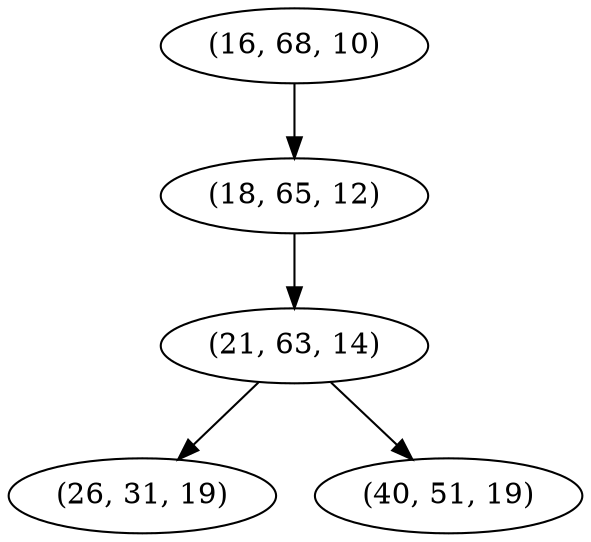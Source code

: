 digraph tree {
    "(16, 68, 10)";
    "(18, 65, 12)";
    "(21, 63, 14)";
    "(26, 31, 19)";
    "(40, 51, 19)";
    "(16, 68, 10)" -> "(18, 65, 12)";
    "(18, 65, 12)" -> "(21, 63, 14)";
    "(21, 63, 14)" -> "(26, 31, 19)";
    "(21, 63, 14)" -> "(40, 51, 19)";
}
